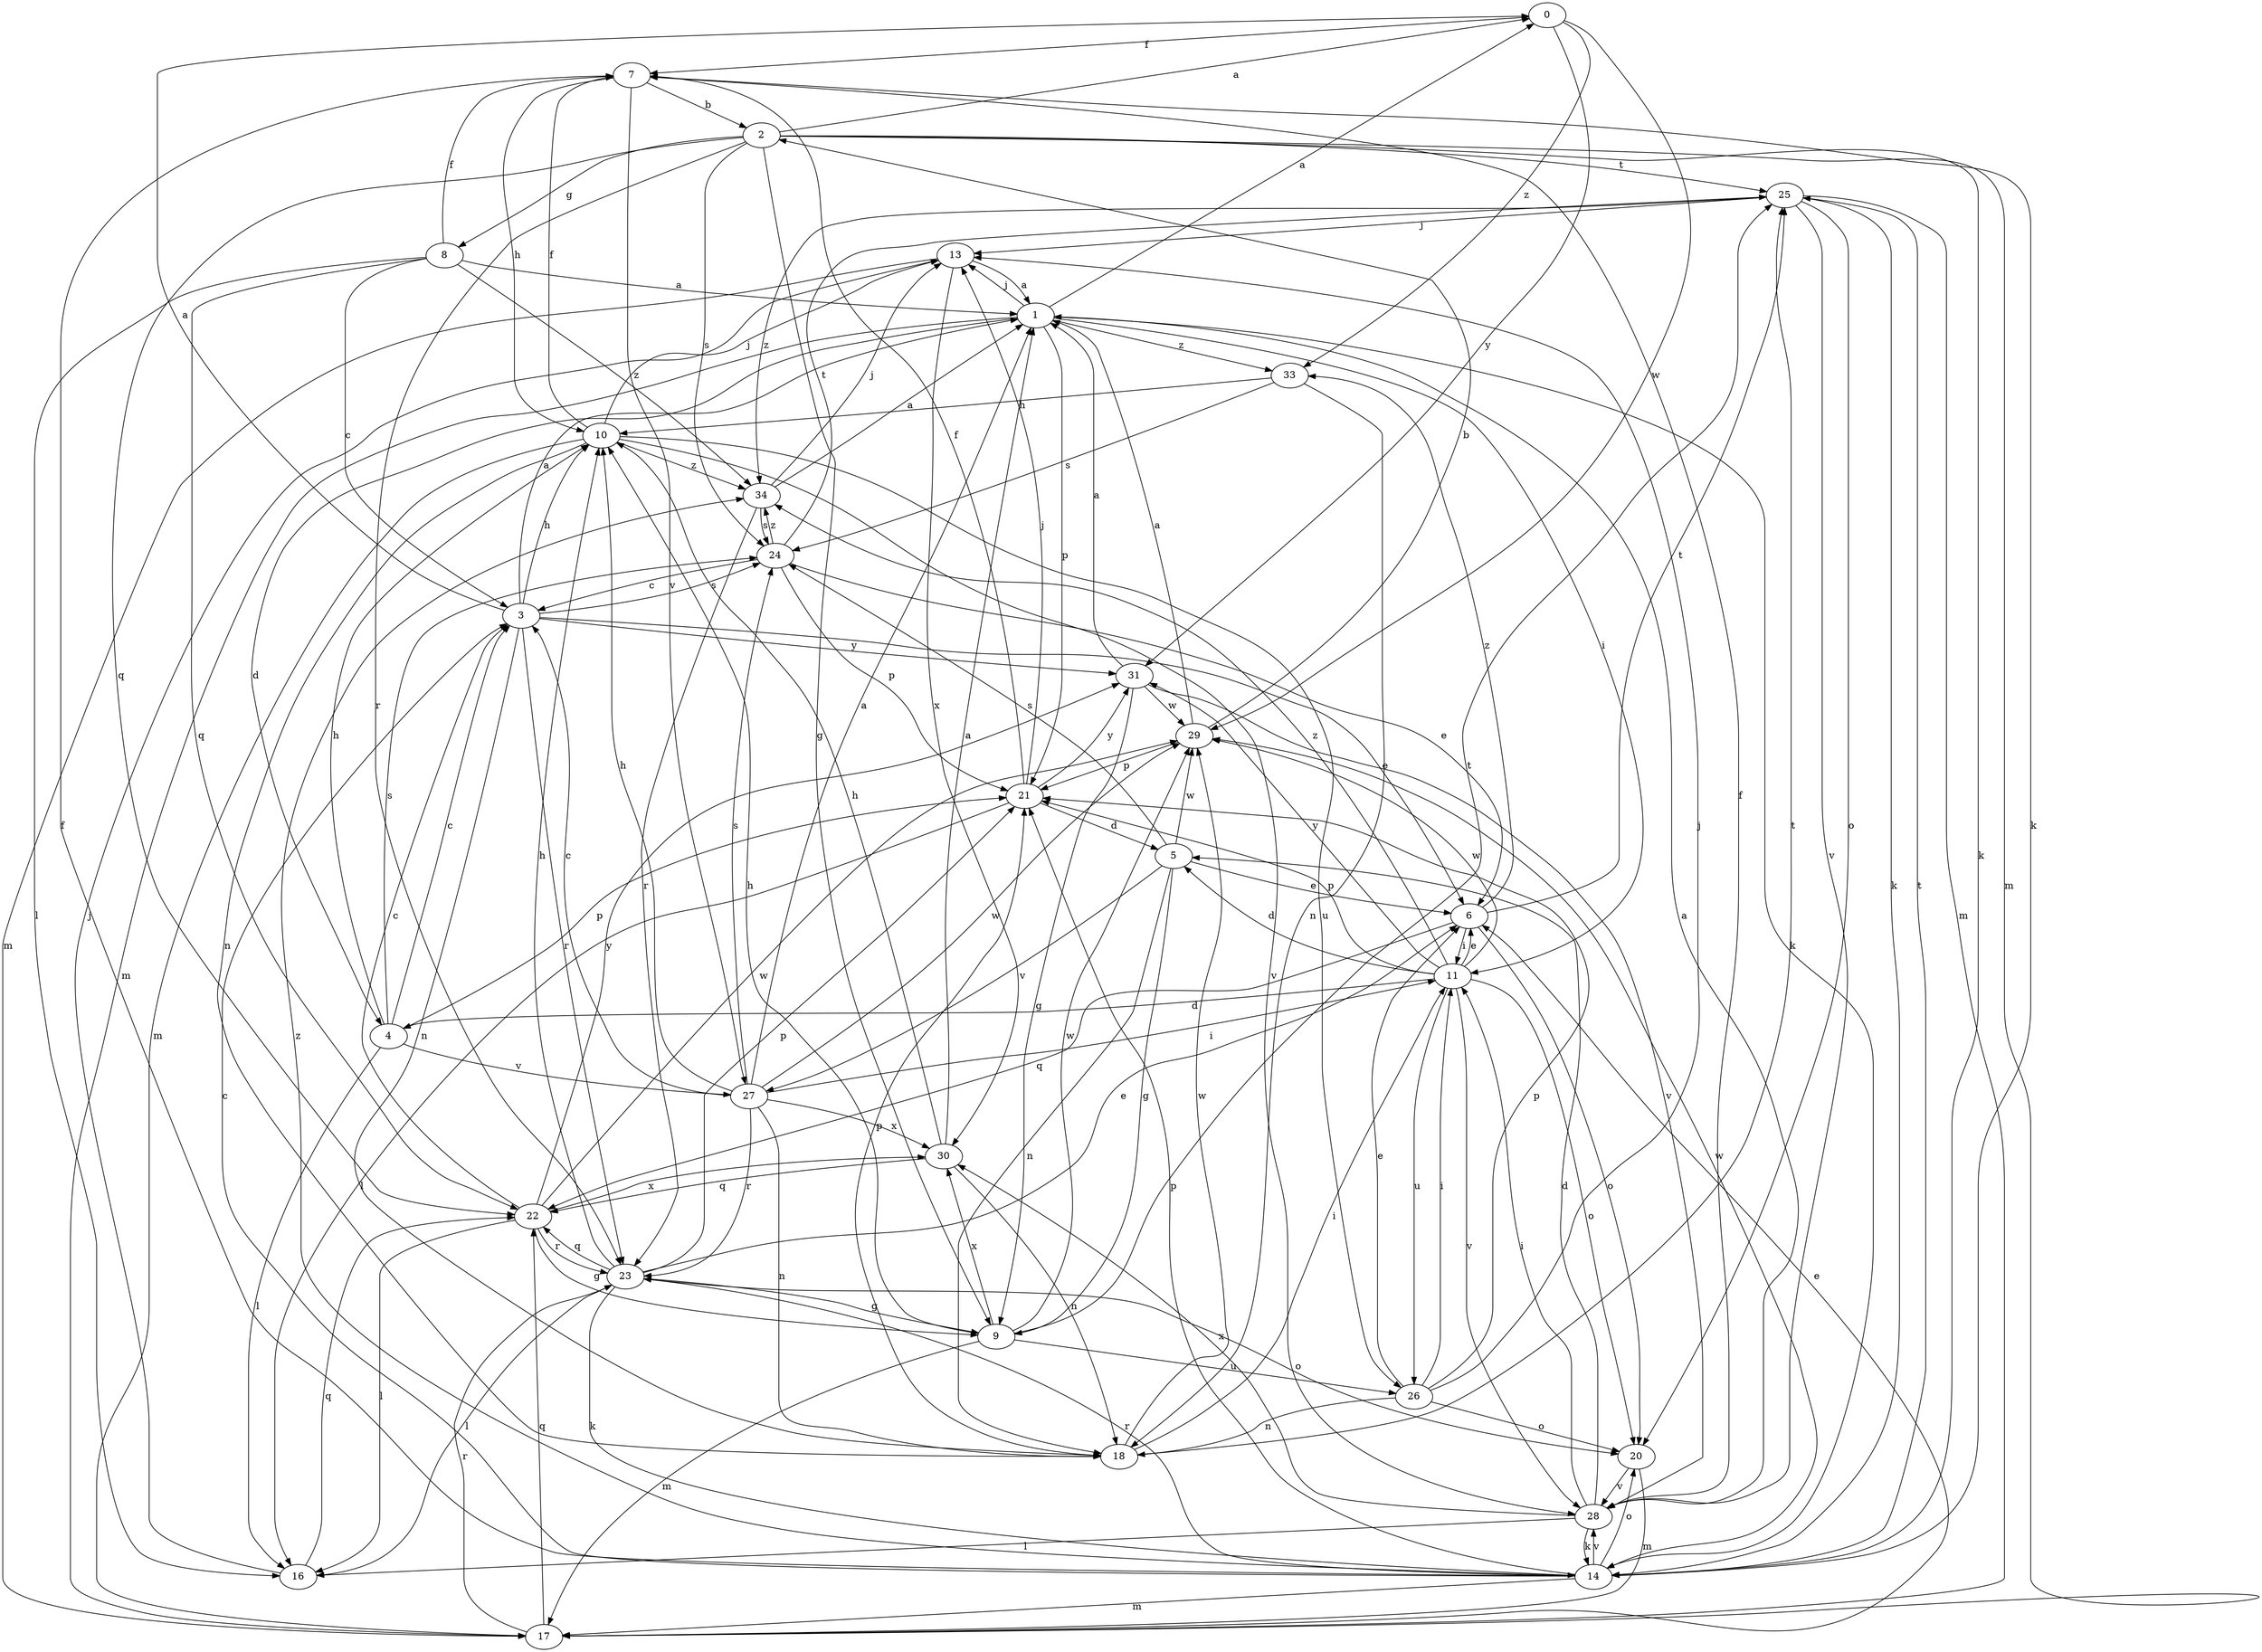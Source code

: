 strict digraph  {
0;
1;
2;
3;
4;
5;
6;
7;
8;
9;
10;
11;
13;
14;
16;
17;
18;
20;
21;
22;
23;
24;
25;
26;
27;
28;
29;
30;
31;
33;
34;
0 -> 7  [label=f];
0 -> 29  [label=w];
0 -> 31  [label=y];
0 -> 33  [label=z];
1 -> 0  [label=a];
1 -> 4  [label=d];
1 -> 11  [label=i];
1 -> 13  [label=j];
1 -> 14  [label=k];
1 -> 17  [label=m];
1 -> 21  [label=p];
1 -> 33  [label=z];
2 -> 0  [label=a];
2 -> 8  [label=g];
2 -> 9  [label=g];
2 -> 14  [label=k];
2 -> 17  [label=m];
2 -> 22  [label=q];
2 -> 23  [label=r];
2 -> 24  [label=s];
2 -> 25  [label=t];
3 -> 0  [label=a];
3 -> 1  [label=a];
3 -> 6  [label=e];
3 -> 10  [label=h];
3 -> 18  [label=n];
3 -> 23  [label=r];
3 -> 24  [label=s];
3 -> 31  [label=y];
4 -> 3  [label=c];
4 -> 10  [label=h];
4 -> 16  [label=l];
4 -> 21  [label=p];
4 -> 24  [label=s];
4 -> 27  [label=v];
5 -> 6  [label=e];
5 -> 9  [label=g];
5 -> 18  [label=n];
5 -> 24  [label=s];
5 -> 27  [label=v];
5 -> 29  [label=w];
6 -> 11  [label=i];
6 -> 20  [label=o];
6 -> 22  [label=q];
6 -> 25  [label=t];
6 -> 33  [label=z];
7 -> 2  [label=b];
7 -> 10  [label=h];
7 -> 14  [label=k];
7 -> 27  [label=v];
8 -> 1  [label=a];
8 -> 3  [label=c];
8 -> 7  [label=f];
8 -> 16  [label=l];
8 -> 22  [label=q];
8 -> 34  [label=z];
9 -> 10  [label=h];
9 -> 17  [label=m];
9 -> 25  [label=t];
9 -> 26  [label=u];
9 -> 29  [label=w];
9 -> 30  [label=x];
10 -> 7  [label=f];
10 -> 13  [label=j];
10 -> 17  [label=m];
10 -> 18  [label=n];
10 -> 26  [label=u];
10 -> 28  [label=v];
10 -> 34  [label=z];
11 -> 4  [label=d];
11 -> 5  [label=d];
11 -> 6  [label=e];
11 -> 20  [label=o];
11 -> 21  [label=p];
11 -> 26  [label=u];
11 -> 28  [label=v];
11 -> 29  [label=w];
11 -> 31  [label=y];
11 -> 34  [label=z];
13 -> 1  [label=a];
13 -> 17  [label=m];
13 -> 30  [label=x];
14 -> 3  [label=c];
14 -> 7  [label=f];
14 -> 17  [label=m];
14 -> 20  [label=o];
14 -> 21  [label=p];
14 -> 23  [label=r];
14 -> 25  [label=t];
14 -> 28  [label=v];
14 -> 29  [label=w];
14 -> 34  [label=z];
16 -> 13  [label=j];
16 -> 22  [label=q];
17 -> 6  [label=e];
17 -> 22  [label=q];
17 -> 23  [label=r];
18 -> 11  [label=i];
18 -> 21  [label=p];
18 -> 25  [label=t];
18 -> 29  [label=w];
20 -> 17  [label=m];
20 -> 28  [label=v];
21 -> 5  [label=d];
21 -> 7  [label=f];
21 -> 13  [label=j];
21 -> 16  [label=l];
21 -> 31  [label=y];
22 -> 3  [label=c];
22 -> 9  [label=g];
22 -> 16  [label=l];
22 -> 23  [label=r];
22 -> 29  [label=w];
22 -> 30  [label=x];
22 -> 31  [label=y];
23 -> 6  [label=e];
23 -> 9  [label=g];
23 -> 10  [label=h];
23 -> 14  [label=k];
23 -> 16  [label=l];
23 -> 20  [label=o];
23 -> 21  [label=p];
23 -> 22  [label=q];
24 -> 3  [label=c];
24 -> 6  [label=e];
24 -> 21  [label=p];
24 -> 25  [label=t];
24 -> 34  [label=z];
25 -> 13  [label=j];
25 -> 14  [label=k];
25 -> 17  [label=m];
25 -> 20  [label=o];
25 -> 28  [label=v];
25 -> 34  [label=z];
26 -> 6  [label=e];
26 -> 11  [label=i];
26 -> 13  [label=j];
26 -> 18  [label=n];
26 -> 20  [label=o];
26 -> 21  [label=p];
27 -> 1  [label=a];
27 -> 3  [label=c];
27 -> 10  [label=h];
27 -> 11  [label=i];
27 -> 18  [label=n];
27 -> 23  [label=r];
27 -> 24  [label=s];
27 -> 29  [label=w];
27 -> 30  [label=x];
28 -> 1  [label=a];
28 -> 5  [label=d];
28 -> 7  [label=f];
28 -> 11  [label=i];
28 -> 14  [label=k];
28 -> 16  [label=l];
28 -> 30  [label=x];
29 -> 1  [label=a];
29 -> 2  [label=b];
29 -> 21  [label=p];
30 -> 1  [label=a];
30 -> 10  [label=h];
30 -> 18  [label=n];
30 -> 22  [label=q];
31 -> 1  [label=a];
31 -> 9  [label=g];
31 -> 28  [label=v];
31 -> 29  [label=w];
33 -> 10  [label=h];
33 -> 18  [label=n];
33 -> 24  [label=s];
34 -> 1  [label=a];
34 -> 13  [label=j];
34 -> 23  [label=r];
34 -> 24  [label=s];
}
